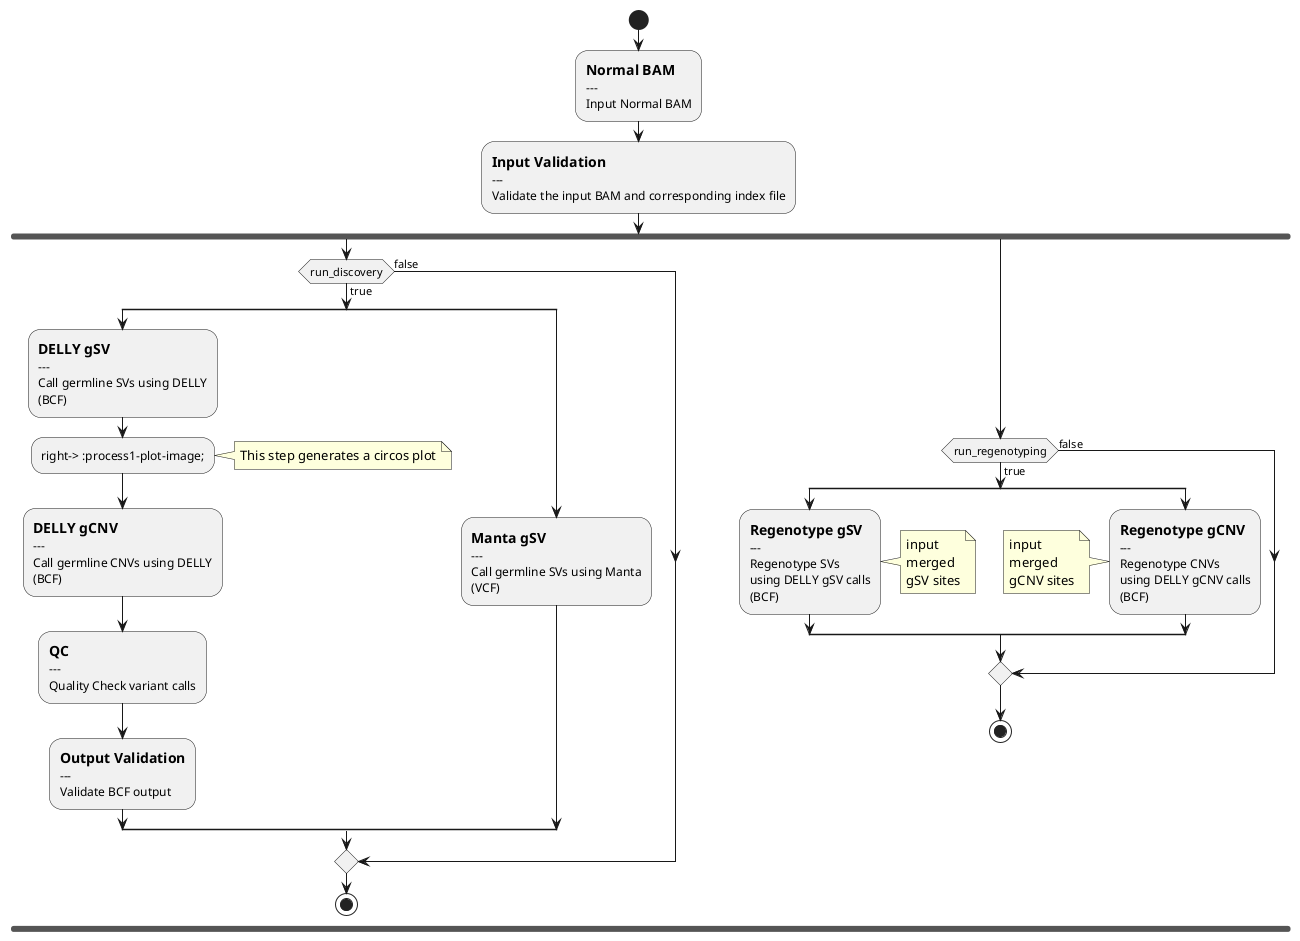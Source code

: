 @startuml
skinparam SwimlaneTitleFontStyle bold

start

:==Normal BAM
---
Input Normal BAM;
:==Input Validation
---
Validate the input BAM and corresponding index file;
fork
if (run_discovery) is (true) then
    split
        :==DELLY gSV
        ---
        Call germline SVs using DELLY
        (BCF);
        -right-> :process1-plot-image;
        note right: This step generates a circos plot
        :==DELLY gCNV
        ---
        Call germline CNVs using DELLY
        (BCF);
        :==QC
        ---
        Quality Check variant calls;
        :==Output Validation
        ---
        Validate BCF output;
    split again
        :==Manta gSV
        ---
        Call germline SVs using Manta
        (VCF);
    end split
else (false)
endif
stop

fork again
if (run_regenotyping) is (true) then
    split
    :==Regenotype gSV
    ---
    Regenotype SVs
    using DELLY gSV calls
    (BCF);
    note right: input\nmerged\ngSV sites
    split again
    :==Regenotype gCNV
    ---
    Regenotype CNVs
    using DELLY gCNV calls
    (BCF);
    note left: input\nmerged\ngCNV sites
    end split

else (false)
endif
stop

@enduml
